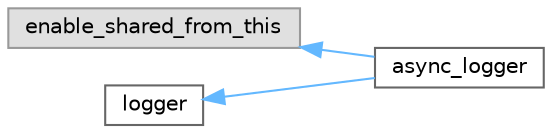 digraph "类继承关系图"
{
 // LATEX_PDF_SIZE
  bgcolor="transparent";
  edge [fontname=Helvetica,fontsize=10,labelfontname=Helvetica,labelfontsize=10];
  node [fontname=Helvetica,fontsize=10,shape=box,height=0.2,width=0.4];
  rankdir="LR";
  Node0 [id="Node000000",label="enable_shared_from_this",height=0.2,width=0.4,color="grey60", fillcolor="#E0E0E0", style="filled",tooltip=" "];
  Node0 -> Node1 [id="edge190_Node000000_Node000001",dir="back",color="steelblue1",style="solid",tooltip=" "];
  Node1 [id="Node000001",label="async_logger",height=0.2,width=0.4,color="grey40", fillcolor="white", style="filled",URL="$classspdlog_1_1async__logger.html",tooltip=" "];
  Node2 [id="Node000002",label="logger",height=0.2,width=0.4,color="grey40", fillcolor="white", style="filled",URL="$classspdlog_1_1logger.html",tooltip=" "];
  Node2 -> Node1 [id="edge191_Node000002_Node000001",dir="back",color="steelblue1",style="solid",tooltip=" "];
}
